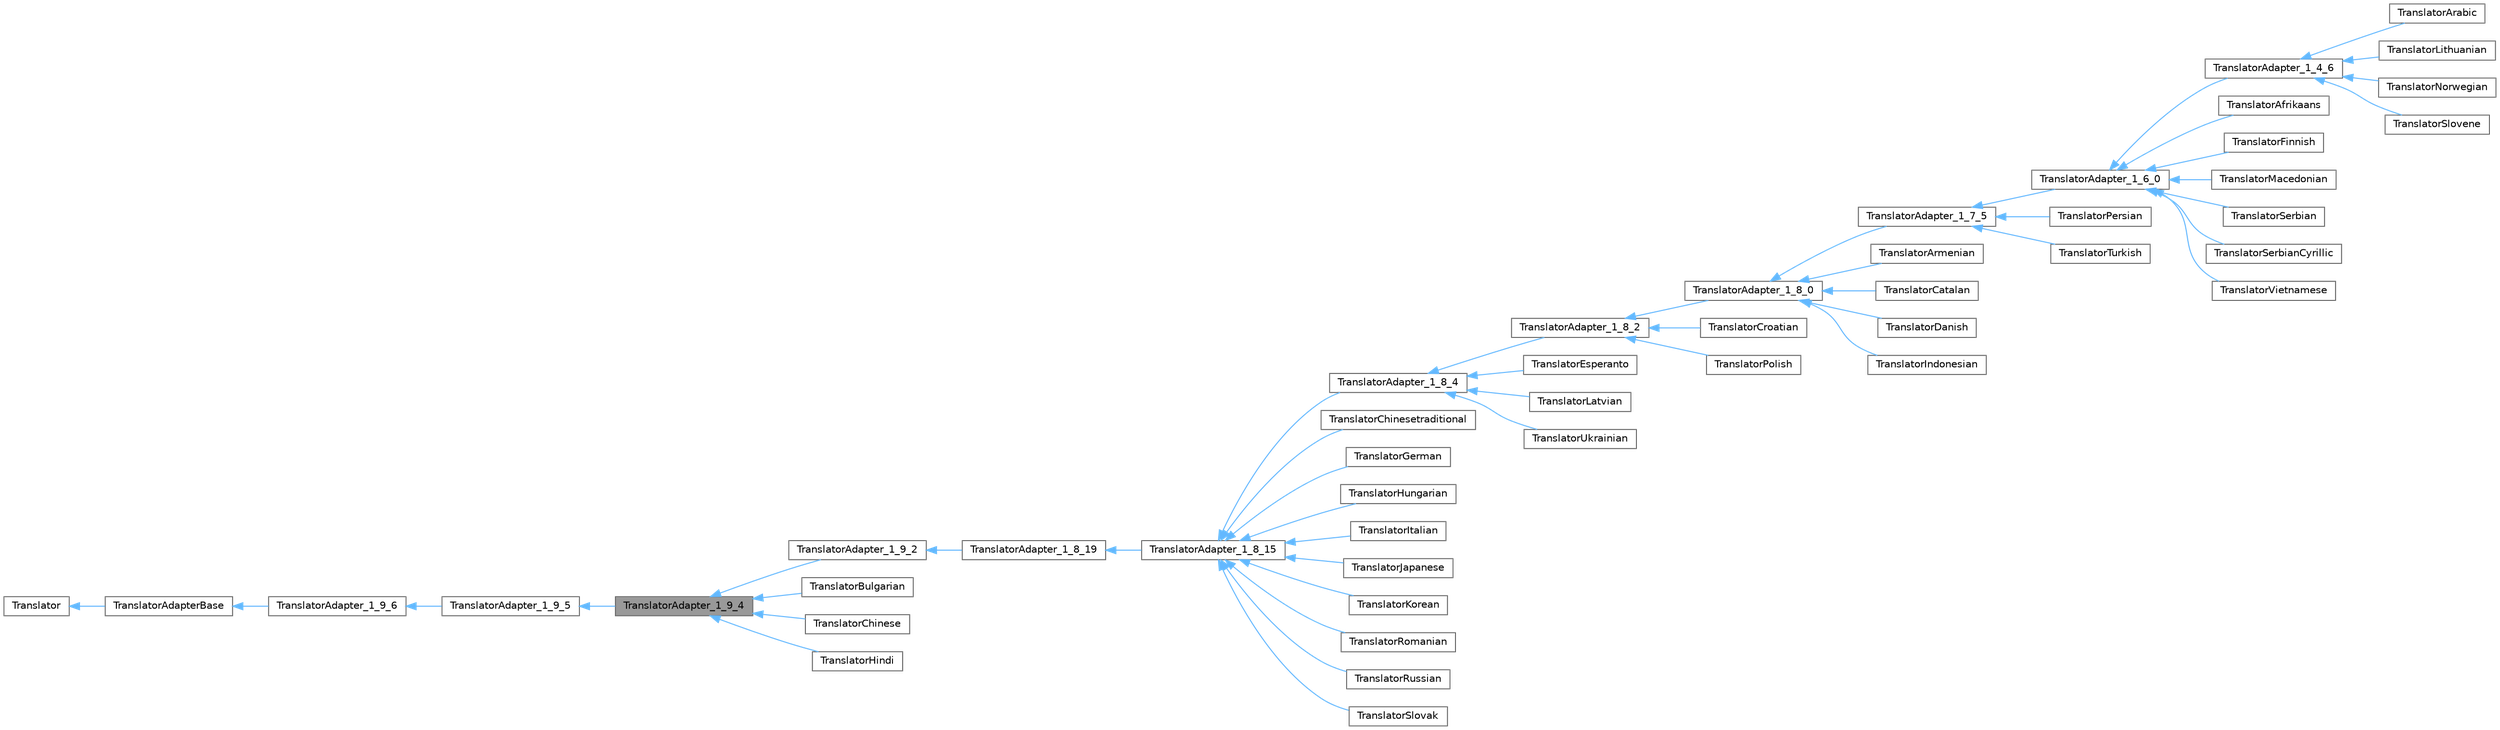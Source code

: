 digraph "TranslatorAdapter_1_9_4"
{
 // INTERACTIVE_SVG=YES
 // LATEX_PDF_SIZE
  bgcolor="transparent";
  edge [fontname=Helvetica,fontsize=10,labelfontname=Helvetica,labelfontsize=10];
  node [fontname=Helvetica,fontsize=10,shape=box,height=0.2,width=0.4];
  rankdir="LR";
  Node1 [label="TranslatorAdapter_1_9_4",height=0.2,width=0.4,color="gray40", fillcolor="grey60", style="filled", fontcolor="black",tooltip=" "];
  Node2 -> Node1 [dir="back",color="steelblue1",style="solid",tooltip=" "];
  Node2 [label="TranslatorAdapter_1_9_5",height=0.2,width=0.4,color="gray40", fillcolor="white", style="filled",URL="$dd/dba/class_translator_adapter__1__9__5.html",tooltip=" "];
  Node3 -> Node2 [dir="back",color="steelblue1",style="solid",tooltip=" "];
  Node3 [label="TranslatorAdapter_1_9_6",height=0.2,width=0.4,color="gray40", fillcolor="white", style="filled",URL="$db/d71/class_translator_adapter__1__9__6.html",tooltip=" "];
  Node4 -> Node3 [dir="back",color="steelblue1",style="solid",tooltip=" "];
  Node4 [label="TranslatorAdapterBase",height=0.2,width=0.4,color="gray40", fillcolor="white", style="filled",URL="$db/d6c/class_translator_adapter_base.html",tooltip="Base of the translator adapter tree."];
  Node5 -> Node4 [dir="back",color="steelblue1",style="solid",tooltip=" "];
  Node5 [label="Translator",height=0.2,width=0.4,color="gray40", fillcolor="white", style="filled",URL="$d8/dfb/class_translator.html",tooltip="Abstract base class for all translatable text fragments."];
  Node1 -> Node6 [dir="back",color="steelblue1",style="solid",tooltip=" "];
  Node6 [label="TranslatorAdapter_1_9_2",height=0.2,width=0.4,color="gray40", fillcolor="white", style="filled",URL="$d3/d2e/class_translator_adapter__1__9__2.html",tooltip=" "];
  Node6 -> Node7 [dir="back",color="steelblue1",style="solid",tooltip=" "];
  Node7 [label="TranslatorAdapter_1_8_19",height=0.2,width=0.4,color="gray40", fillcolor="white", style="filled",URL="$de/dde/class_translator_adapter__1__8__19.html",tooltip=" "];
  Node7 -> Node8 [dir="back",color="steelblue1",style="solid",tooltip=" "];
  Node8 [label="TranslatorAdapter_1_8_15",height=0.2,width=0.4,color="gray40", fillcolor="white", style="filled",URL="$d4/d2e/class_translator_adapter__1__8__15.html",tooltip=" "];
  Node8 -> Node9 [dir="back",color="steelblue1",style="solid",tooltip=" "];
  Node9 [label="TranslatorAdapter_1_8_4",height=0.2,width=0.4,color="gray40", fillcolor="white", style="filled",URL="$de/d2f/class_translator_adapter__1__8__4.html",tooltip=" "];
  Node9 -> Node10 [dir="back",color="steelblue1",style="solid",tooltip=" "];
  Node10 [label="TranslatorAdapter_1_8_2",height=0.2,width=0.4,color="gray40", fillcolor="white", style="filled",URL="$d2/d75/class_translator_adapter__1__8__2.html",tooltip=" "];
  Node10 -> Node11 [dir="back",color="steelblue1",style="solid",tooltip=" "];
  Node11 [label="TranslatorAdapter_1_8_0",height=0.2,width=0.4,color="gray40", fillcolor="white", style="filled",URL="$de/d49/class_translator_adapter__1__8__0.html",tooltip="Adapter class for languages that only contain translations up to version 1.8.0."];
  Node11 -> Node12 [dir="back",color="steelblue1",style="solid",tooltip=" "];
  Node12 [label="TranslatorAdapter_1_7_5",height=0.2,width=0.4,color="gray40", fillcolor="white", style="filled",URL="$da/d24/class_translator_adapter__1__7__5.html",tooltip="Adapter class for languages that only contain translations up to version 1.7.5."];
  Node12 -> Node13 [dir="back",color="steelblue1",style="solid",tooltip=" "];
  Node13 [label="TranslatorAdapter_1_6_0",height=0.2,width=0.4,color="gray40", fillcolor="white", style="filled",URL="$d3/da1/class_translator_adapter__1__6__0.html",tooltip="Adapter class for languages that only contain translations up to version 1.6.0."];
  Node13 -> Node14 [dir="back",color="steelblue1",style="solid",tooltip=" "];
  Node14 [label="TranslatorAdapter_1_4_6",height=0.2,width=0.4,color="gray40", fillcolor="white", style="filled",URL="$d4/d2b/class_translator_adapter__1__4__6.html",tooltip="Adapter class for languages that only contain translations up to version 1.4.6."];
  Node14 -> Node15 [dir="back",color="steelblue1",style="solid",tooltip=" "];
  Node15 [label="TranslatorArabic",height=0.2,width=0.4,color="gray40", fillcolor="white", style="filled",URL="$d3/de9/class_translator_arabic.html",tooltip=" "];
  Node14 -> Node16 [dir="back",color="steelblue1",style="solid",tooltip=" "];
  Node16 [label="TranslatorLithuanian",height=0.2,width=0.4,color="gray40", fillcolor="white", style="filled",URL="$dc/d53/class_translator_lithuanian.html",tooltip=" "];
  Node14 -> Node17 [dir="back",color="steelblue1",style="solid",tooltip=" "];
  Node17 [label="TranslatorNorwegian",height=0.2,width=0.4,color="gray40", fillcolor="white", style="filled",URL="$dd/d38/class_translator_norwegian.html",tooltip=" "];
  Node14 -> Node18 [dir="back",color="steelblue1",style="solid",tooltip=" "];
  Node18 [label="TranslatorSlovene",height=0.2,width=0.4,color="gray40", fillcolor="white", style="filled",URL="$dd/d0b/class_translator_slovene.html",tooltip=" "];
  Node13 -> Node19 [dir="back",color="steelblue1",style="solid",tooltip=" "];
  Node19 [label="TranslatorAfrikaans",height=0.2,width=0.4,color="gray40", fillcolor="white", style="filled",URL="$d3/d65/class_translator_afrikaans.html",tooltip=" "];
  Node13 -> Node20 [dir="back",color="steelblue1",style="solid",tooltip=" "];
  Node20 [label="TranslatorFinnish",height=0.2,width=0.4,color="gray40", fillcolor="white", style="filled",URL="$de/df7/class_translator_finnish.html",tooltip=" "];
  Node13 -> Node21 [dir="back",color="steelblue1",style="solid",tooltip=" "];
  Node21 [label="TranslatorMacedonian",height=0.2,width=0.4,color="gray40", fillcolor="white", style="filled",URL="$d9/ddf/class_translator_macedonian.html",tooltip=" "];
  Node13 -> Node22 [dir="back",color="steelblue1",style="solid",tooltip=" "];
  Node22 [label="TranslatorSerbian",height=0.2,width=0.4,color="gray40", fillcolor="white", style="filled",URL="$d5/d0a/class_translator_serbian.html",tooltip=" "];
  Node13 -> Node23 [dir="back",color="steelblue1",style="solid",tooltip=" "];
  Node23 [label="TranslatorSerbianCyrillic",height=0.2,width=0.4,color="gray40", fillcolor="white", style="filled",URL="$dc/d03/class_translator_serbian_cyrillic.html",tooltip=" "];
  Node13 -> Node24 [dir="back",color="steelblue1",style="solid",tooltip=" "];
  Node24 [label="TranslatorVietnamese",height=0.2,width=0.4,color="gray40", fillcolor="white", style="filled",URL="$df/d20/class_translator_vietnamese.html",tooltip=" "];
  Node12 -> Node25 [dir="back",color="steelblue1",style="solid",tooltip=" "];
  Node25 [label="TranslatorPersian",height=0.2,width=0.4,color="gray40", fillcolor="white", style="filled",URL="$d5/d43/class_translator_persian.html",tooltip=" "];
  Node12 -> Node26 [dir="back",color="steelblue1",style="solid",tooltip=" "];
  Node26 [label="TranslatorTurkish",height=0.2,width=0.4,color="gray40", fillcolor="white", style="filled",URL="$dd/d80/class_translator_turkish.html",tooltip=" "];
  Node11 -> Node27 [dir="back",color="steelblue1",style="solid",tooltip=" "];
  Node27 [label="TranslatorArmenian",height=0.2,width=0.4,color="gray40", fillcolor="white", style="filled",URL="$da/db8/class_translator_armenian.html",tooltip=" "];
  Node11 -> Node28 [dir="back",color="steelblue1",style="solid",tooltip=" "];
  Node28 [label="TranslatorCatalan",height=0.2,width=0.4,color="gray40", fillcolor="white", style="filled",URL="$d9/dc1/class_translator_catalan.html",tooltip=" "];
  Node11 -> Node29 [dir="back",color="steelblue1",style="solid",tooltip=" "];
  Node29 [label="TranslatorDanish",height=0.2,width=0.4,color="gray40", fillcolor="white", style="filled",URL="$d7/d21/class_translator_danish.html",tooltip=" "];
  Node11 -> Node30 [dir="back",color="steelblue1",style="solid",tooltip=" "];
  Node30 [label="TranslatorIndonesian",height=0.2,width=0.4,color="gray40", fillcolor="white", style="filled",URL="$df/dc8/class_translator_indonesian.html",tooltip=" "];
  Node10 -> Node31 [dir="back",color="steelblue1",style="solid",tooltip=" "];
  Node31 [label="TranslatorCroatian",height=0.2,width=0.4,color="gray40", fillcolor="white", style="filled",URL="$d9/d82/class_translator_croatian.html",tooltip=" "];
  Node10 -> Node32 [dir="back",color="steelblue1",style="solid",tooltip=" "];
  Node32 [label="TranslatorPolish",height=0.2,width=0.4,color="gray40", fillcolor="white", style="filled",URL="$de/d82/class_translator_polish.html",tooltip=" "];
  Node9 -> Node33 [dir="back",color="steelblue1",style="solid",tooltip=" "];
  Node33 [label="TranslatorEsperanto",height=0.2,width=0.4,color="gray40", fillcolor="white", style="filled",URL="$d2/d07/class_translator_esperanto.html",tooltip=" "];
  Node9 -> Node34 [dir="back",color="steelblue1",style="solid",tooltip=" "];
  Node34 [label="TranslatorLatvian",height=0.2,width=0.4,color="gray40", fillcolor="white", style="filled",URL="$d8/d83/class_translator_latvian.html",tooltip=" "];
  Node9 -> Node35 [dir="back",color="steelblue1",style="solid",tooltip=" "];
  Node35 [label="TranslatorUkrainian",height=0.2,width=0.4,color="gray40", fillcolor="white", style="filled",URL="$d1/d56/class_translator_ukrainian.html",tooltip=" "];
  Node8 -> Node36 [dir="back",color="steelblue1",style="solid",tooltip=" "];
  Node36 [label="TranslatorChinesetraditional",height=0.2,width=0.4,color="gray40", fillcolor="white", style="filled",URL="$dd/df6/class_translator_chinesetraditional.html",tooltip=" "];
  Node8 -> Node37 [dir="back",color="steelblue1",style="solid",tooltip=" "];
  Node37 [label="TranslatorGerman",height=0.2,width=0.4,color="gray40", fillcolor="white", style="filled",URL="$d6/d07/class_translator_german.html",tooltip=" "];
  Node8 -> Node38 [dir="back",color="steelblue1",style="solid",tooltip=" "];
  Node38 [label="TranslatorHungarian",height=0.2,width=0.4,color="gray40", fillcolor="white", style="filled",URL="$db/d5f/class_translator_hungarian.html",tooltip=" "];
  Node8 -> Node39 [dir="back",color="steelblue1",style="solid",tooltip=" "];
  Node39 [label="TranslatorItalian",height=0.2,width=0.4,color="gray40", fillcolor="white", style="filled",URL="$d2/df8/class_translator_italian.html",tooltip=" "];
  Node8 -> Node40 [dir="back",color="steelblue1",style="solid",tooltip=" "];
  Node40 [label="TranslatorJapanese",height=0.2,width=0.4,color="gray40", fillcolor="white", style="filled",URL="$d1/d6a/class_translator_japanese.html",tooltip=" "];
  Node8 -> Node41 [dir="back",color="steelblue1",style="solid",tooltip=" "];
  Node41 [label="TranslatorKorean",height=0.2,width=0.4,color="gray40", fillcolor="white", style="filled",URL="$db/dcc/class_translator_korean.html",tooltip=" "];
  Node8 -> Node42 [dir="back",color="steelblue1",style="solid",tooltip=" "];
  Node42 [label="TranslatorRomanian",height=0.2,width=0.4,color="gray40", fillcolor="white", style="filled",URL="$da/d32/class_translator_romanian.html",tooltip=" "];
  Node8 -> Node43 [dir="back",color="steelblue1",style="solid",tooltip=" "];
  Node43 [label="TranslatorRussian",height=0.2,width=0.4,color="gray40", fillcolor="white", style="filled",URL="$d0/dab/class_translator_russian.html",tooltip=" "];
  Node8 -> Node44 [dir="back",color="steelblue1",style="solid",tooltip=" "];
  Node44 [label="TranslatorSlovak",height=0.2,width=0.4,color="gray40", fillcolor="white", style="filled",URL="$d2/d53/class_translator_slovak.html",tooltip=" "];
  Node1 -> Node45 [dir="back",color="steelblue1",style="solid",tooltip=" "];
  Node45 [label="TranslatorBulgarian",height=0.2,width=0.4,color="gray40", fillcolor="white", style="filled",URL="$da/dbb/class_translator_bulgarian.html",tooltip=" "];
  Node1 -> Node46 [dir="back",color="steelblue1",style="solid",tooltip=" "];
  Node46 [label="TranslatorChinese",height=0.2,width=0.4,color="gray40", fillcolor="white", style="filled",URL="$d6/db6/class_translator_chinese.html",tooltip=" "];
  Node1 -> Node47 [dir="back",color="steelblue1",style="solid",tooltip=" "];
  Node47 [label="TranslatorHindi",height=0.2,width=0.4,color="gray40", fillcolor="white", style="filled",URL="$d1/d8a/class_translator_hindi.html",tooltip=" "];
}
